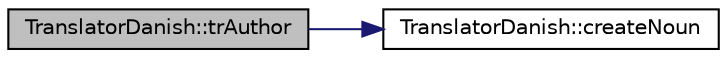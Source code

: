 digraph "TranslatorDanish::trAuthor"
{
 // LATEX_PDF_SIZE
  edge [fontname="Helvetica",fontsize="10",labelfontname="Helvetica",labelfontsize="10"];
  node [fontname="Helvetica",fontsize="10",shape=record];
  rankdir="LR";
  Node1 [label="TranslatorDanish::trAuthor",height=0.2,width=0.4,color="black", fillcolor="grey75", style="filled", fontcolor="black",tooltip=" "];
  Node1 -> Node2 [color="midnightblue",fontsize="10",style="solid"];
  Node2 [label="TranslatorDanish::createNoun",height=0.2,width=0.4,color="black", fillcolor="white", style="filled",URL="$classTranslatorDanish.html#ac3ca30b3b28709fda517d2970d12cf18",tooltip=" "];
}
